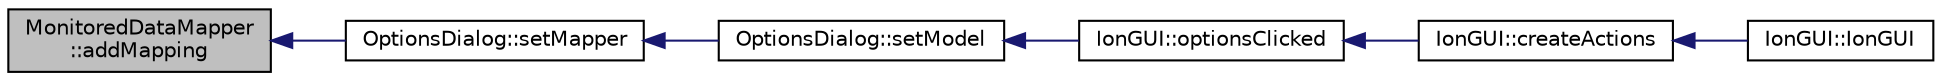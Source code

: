 digraph "MonitoredDataMapper::addMapping"
{
  edge [fontname="Helvetica",fontsize="10",labelfontname="Helvetica",labelfontsize="10"];
  node [fontname="Helvetica",fontsize="10",shape=record];
  rankdir="LR";
  Node12 [label="MonitoredDataMapper\l::addMapping",height=0.2,width=0.4,color="black", fillcolor="grey75", style="filled", fontcolor="black"];
  Node12 -> Node13 [dir="back",color="midnightblue",fontsize="10",style="solid",fontname="Helvetica"];
  Node13 [label="OptionsDialog::setMapper",height=0.2,width=0.4,color="black", fillcolor="white", style="filled",URL="$class_options_dialog.html#a2088ec5bbb90ec27675f441e750e55b8"];
  Node13 -> Node14 [dir="back",color="midnightblue",fontsize="10",style="solid",fontname="Helvetica"];
  Node14 [label="OptionsDialog::setModel",height=0.2,width=0.4,color="black", fillcolor="white", style="filled",URL="$class_options_dialog.html#a11e902a52cb7472497d14e70cd9399d9"];
  Node14 -> Node15 [dir="back",color="midnightblue",fontsize="10",style="solid",fontname="Helvetica"];
  Node15 [label="IonGUI::optionsClicked",height=0.2,width=0.4,color="black", fillcolor="white", style="filled",URL="$class_ion_g_u_i.html#a463be06dd466d69e20a3a8b073d110d2",tooltip="Show configuration dialog. "];
  Node15 -> Node16 [dir="back",color="midnightblue",fontsize="10",style="solid",fontname="Helvetica"];
  Node16 [label="IonGUI::createActions",height=0.2,width=0.4,color="black", fillcolor="white", style="filled",URL="$class_ion_g_u_i.html#a5a5e1c2fbc2fec3d925d654c61a8b252",tooltip="Create the main UI actions. "];
  Node16 -> Node17 [dir="back",color="midnightblue",fontsize="10",style="solid",fontname="Helvetica"];
  Node17 [label="IonGUI::IonGUI",height=0.2,width=0.4,color="black", fillcolor="white", style="filled",URL="$class_ion_g_u_i.html#ad0e22e4901b039bcc987ef0328c8c5d4"];
}
